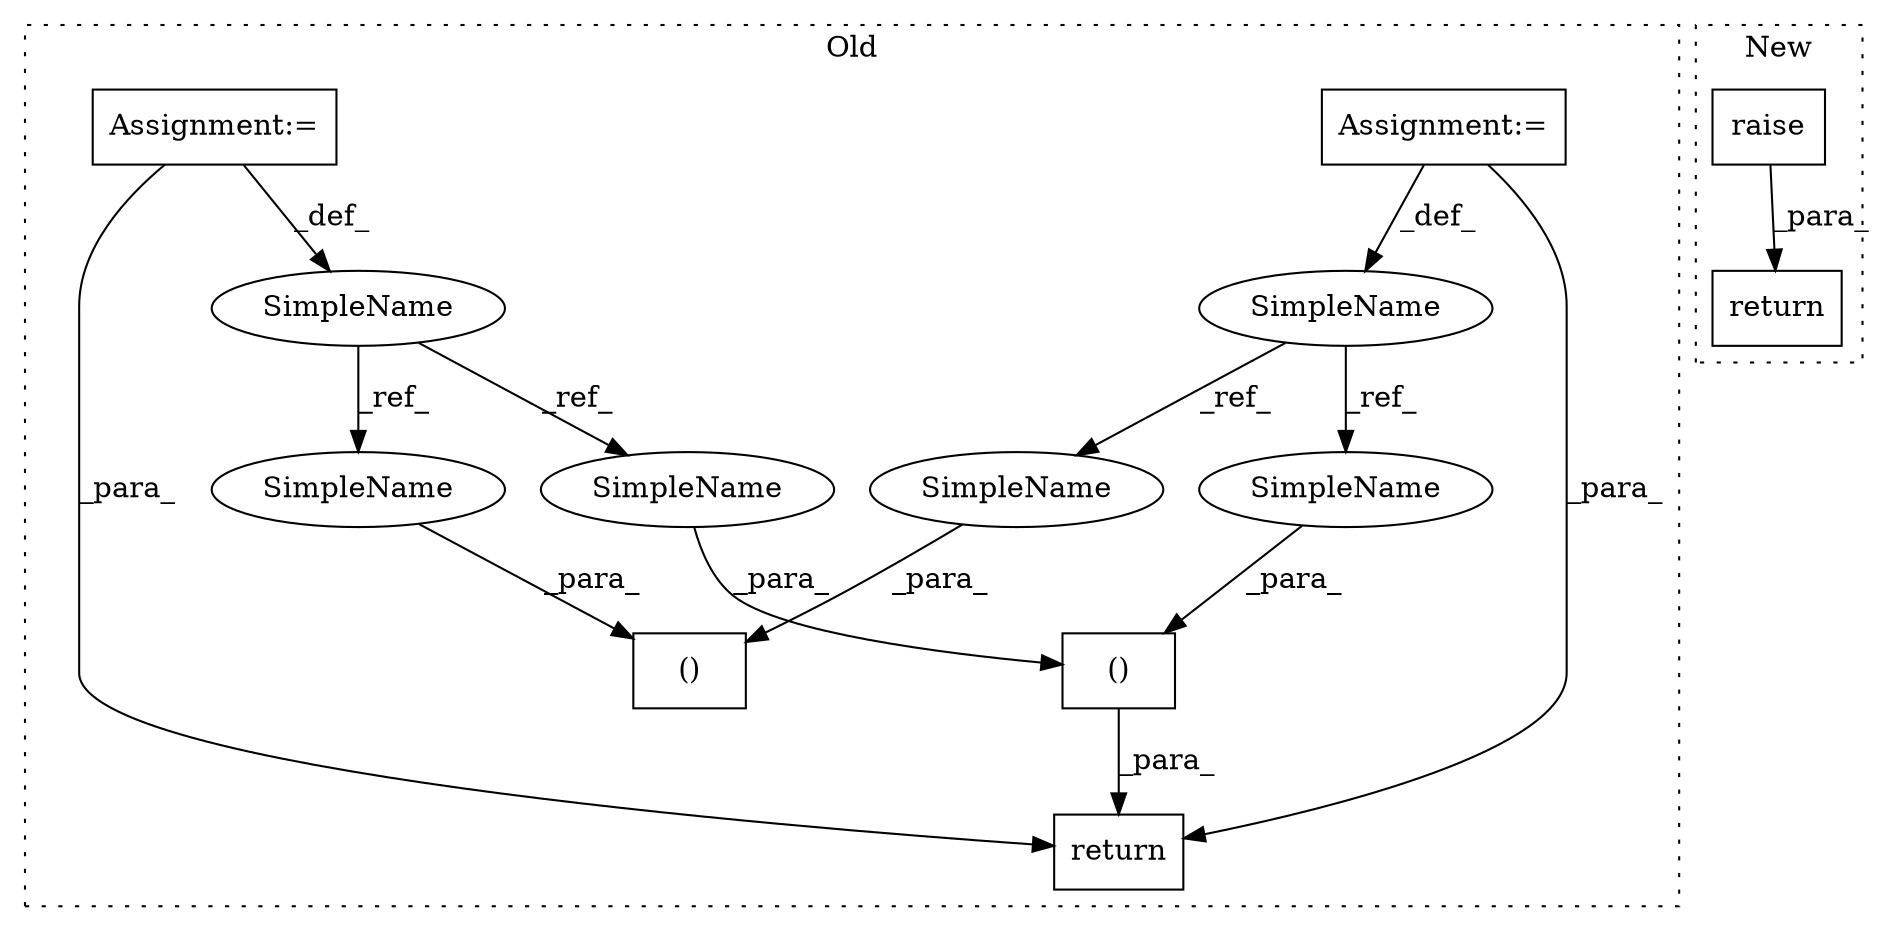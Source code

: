 digraph G {
subgraph cluster0 {
1 [label="()" a="106" s="1733" l="28" shape="box"];
3 [label="Assignment:=" a="7" s="1491" l="4" shape="box"];
4 [label="Assignment:=" a="7" s="1505" l="11" shape="box"];
6 [label="return" a="41" s="1721" l="12" shape="box"];
7 [label="()" a="106" s="1654" l="28" shape="box"];
8 [label="SimpleName" a="42" s="1491" l="4" shape="ellipse"];
9 [label="SimpleName" a="42" s="1505" l="11" shape="ellipse"];
10 [label="SimpleName" a="42" s="1733" l="11" shape="ellipse"];
11 [label="SimpleName" a="42" s="1654" l="11" shape="ellipse"];
12 [label="SimpleName" a="42" s="1757" l="4" shape="ellipse"];
13 [label="SimpleName" a="42" s="1678" l="4" shape="ellipse"];
label = "Old";
style="dotted";
}
subgraph cluster1 {
2 [label="raise" a="32" s="1313" l="7" shape="box"];
5 [label="return" a="41" s="1306" l="7" shape="box"];
label = "New";
style="dotted";
}
1 -> 6 [label="_para_"];
2 -> 5 [label="_para_"];
3 -> 6 [label="_para_"];
3 -> 8 [label="_def_"];
4 -> 6 [label="_para_"];
4 -> 9 [label="_def_"];
8 -> 12 [label="_ref_"];
8 -> 13 [label="_ref_"];
9 -> 10 [label="_ref_"];
9 -> 11 [label="_ref_"];
10 -> 1 [label="_para_"];
11 -> 7 [label="_para_"];
12 -> 1 [label="_para_"];
13 -> 7 [label="_para_"];
}